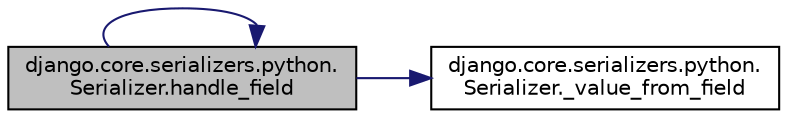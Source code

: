 digraph "django.core.serializers.python.Serializer.handle_field"
{
 // LATEX_PDF_SIZE
  edge [fontname="Helvetica",fontsize="10",labelfontname="Helvetica",labelfontsize="10"];
  node [fontname="Helvetica",fontsize="10",shape=record];
  rankdir="LR";
  Node1 [label="django.core.serializers.python.\lSerializer.handle_field",height=0.2,width=0.4,color="black", fillcolor="grey75", style="filled", fontcolor="black",tooltip=" "];
  Node1 -> Node2 [color="midnightblue",fontsize="10",style="solid",fontname="Helvetica"];
  Node2 [label="django.core.serializers.python.\lSerializer._value_from_field",height=0.2,width=0.4,color="black", fillcolor="white", style="filled",URL="$df/d57/classdjango_1_1core_1_1serializers_1_1python_1_1_serializer.html#a1f1ac1ae07c7857206f9017469b667b1",tooltip=" "];
  Node1 -> Node1 [color="midnightblue",fontsize="10",style="solid",fontname="Helvetica"];
}
